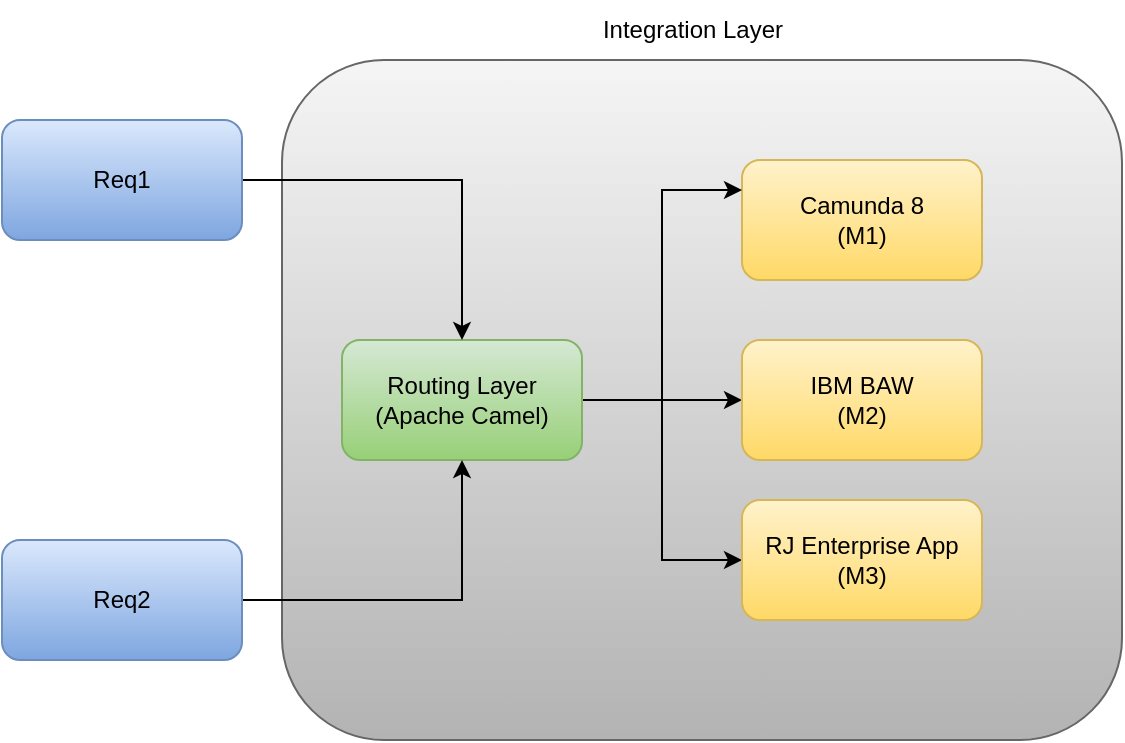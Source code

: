 <mxfile version="24.4.2" type="github">
  <diagram name="Page-1" id="CgKDjtzoexZ-wfS3-9S_">
    <mxGraphModel dx="918" dy="362" grid="1" gridSize="10" guides="1" tooltips="1" connect="1" arrows="1" fold="1" page="1" pageScale="1" pageWidth="850" pageHeight="1100" math="0" shadow="0">
      <root>
        <mxCell id="0" />
        <mxCell id="1" parent="0" />
        <mxCell id="zwB0dbztDf8Afb47fxru-9" value="" style="rounded=1;whiteSpace=wrap;html=1;fillColor=#f5f5f5;gradientColor=#b3b3b3;strokeColor=#666666;" vertex="1" parent="1">
          <mxGeometry x="180" y="40" width="420" height="340" as="geometry" />
        </mxCell>
        <mxCell id="zwB0dbztDf8Afb47fxru-1" value="Camunda 8&lt;br&gt;(M1)" style="rounded=1;whiteSpace=wrap;html=1;fillColor=#fff2cc;gradientColor=#ffd966;strokeColor=#d6b656;" vertex="1" parent="1">
          <mxGeometry x="410" y="90" width="120" height="60" as="geometry" />
        </mxCell>
        <mxCell id="zwB0dbztDf8Afb47fxru-10" style="edgeStyle=orthogonalEdgeStyle;rounded=0;orthogonalLoop=1;jettySize=auto;html=1;entryX=0;entryY=0.25;entryDx=0;entryDy=0;" edge="1" parent="1" source="zwB0dbztDf8Afb47fxru-2" target="zwB0dbztDf8Afb47fxru-1">
          <mxGeometry relative="1" as="geometry" />
        </mxCell>
        <mxCell id="zwB0dbztDf8Afb47fxru-11" style="edgeStyle=orthogonalEdgeStyle;rounded=0;orthogonalLoop=1;jettySize=auto;html=1;" edge="1" parent="1" source="zwB0dbztDf8Afb47fxru-2" target="zwB0dbztDf8Afb47fxru-3">
          <mxGeometry relative="1" as="geometry" />
        </mxCell>
        <mxCell id="zwB0dbztDf8Afb47fxru-12" style="edgeStyle=orthogonalEdgeStyle;rounded=0;orthogonalLoop=1;jettySize=auto;html=1;entryX=0;entryY=0.5;entryDx=0;entryDy=0;" edge="1" parent="1" source="zwB0dbztDf8Afb47fxru-2" target="zwB0dbztDf8Afb47fxru-4">
          <mxGeometry relative="1" as="geometry" />
        </mxCell>
        <mxCell id="zwB0dbztDf8Afb47fxru-2" value="Routing Layer&lt;br&gt;(Apache Camel)" style="rounded=1;whiteSpace=wrap;html=1;fillColor=#d5e8d4;gradientColor=#97d077;strokeColor=#82b366;" vertex="1" parent="1">
          <mxGeometry x="210" y="180" width="120" height="60" as="geometry" />
        </mxCell>
        <mxCell id="zwB0dbztDf8Afb47fxru-3" value="IBM BAW&lt;br&gt;(M2)" style="rounded=1;whiteSpace=wrap;html=1;fillColor=#fff2cc;gradientColor=#ffd966;strokeColor=#d6b656;" vertex="1" parent="1">
          <mxGeometry x="410" y="180" width="120" height="60" as="geometry" />
        </mxCell>
        <mxCell id="zwB0dbztDf8Afb47fxru-4" value="RJ Enterprise App&lt;br&gt;(M3)" style="rounded=1;whiteSpace=wrap;html=1;fillColor=#fff2cc;gradientColor=#ffd966;strokeColor=#d6b656;" vertex="1" parent="1">
          <mxGeometry x="410" y="260" width="120" height="60" as="geometry" />
        </mxCell>
        <mxCell id="zwB0dbztDf8Afb47fxru-7" style="edgeStyle=orthogonalEdgeStyle;rounded=0;orthogonalLoop=1;jettySize=auto;html=1;" edge="1" parent="1" source="zwB0dbztDf8Afb47fxru-5" target="zwB0dbztDf8Afb47fxru-2">
          <mxGeometry relative="1" as="geometry" />
        </mxCell>
        <mxCell id="zwB0dbztDf8Afb47fxru-5" value="Req1" style="rounded=1;whiteSpace=wrap;html=1;fillColor=#dae8fc;gradientColor=#7ea6e0;strokeColor=#6c8ebf;" vertex="1" parent="1">
          <mxGeometry x="40" y="70" width="120" height="60" as="geometry" />
        </mxCell>
        <mxCell id="zwB0dbztDf8Afb47fxru-8" style="edgeStyle=orthogonalEdgeStyle;rounded=0;orthogonalLoop=1;jettySize=auto;html=1;entryX=0.5;entryY=1;entryDx=0;entryDy=0;" edge="1" parent="1" source="zwB0dbztDf8Afb47fxru-6" target="zwB0dbztDf8Afb47fxru-2">
          <mxGeometry relative="1" as="geometry" />
        </mxCell>
        <mxCell id="zwB0dbztDf8Afb47fxru-6" value="Req2" style="rounded=1;whiteSpace=wrap;html=1;fillColor=#dae8fc;gradientColor=#7ea6e0;strokeColor=#6c8ebf;" vertex="1" parent="1">
          <mxGeometry x="40" y="280" width="120" height="60" as="geometry" />
        </mxCell>
        <mxCell id="zwB0dbztDf8Afb47fxru-13" value="Integration Layer" style="text;html=1;align=center;verticalAlign=middle;resizable=0;points=[];autosize=1;strokeColor=none;fillColor=none;" vertex="1" parent="1">
          <mxGeometry x="330" y="10" width="110" height="30" as="geometry" />
        </mxCell>
      </root>
    </mxGraphModel>
  </diagram>
</mxfile>
